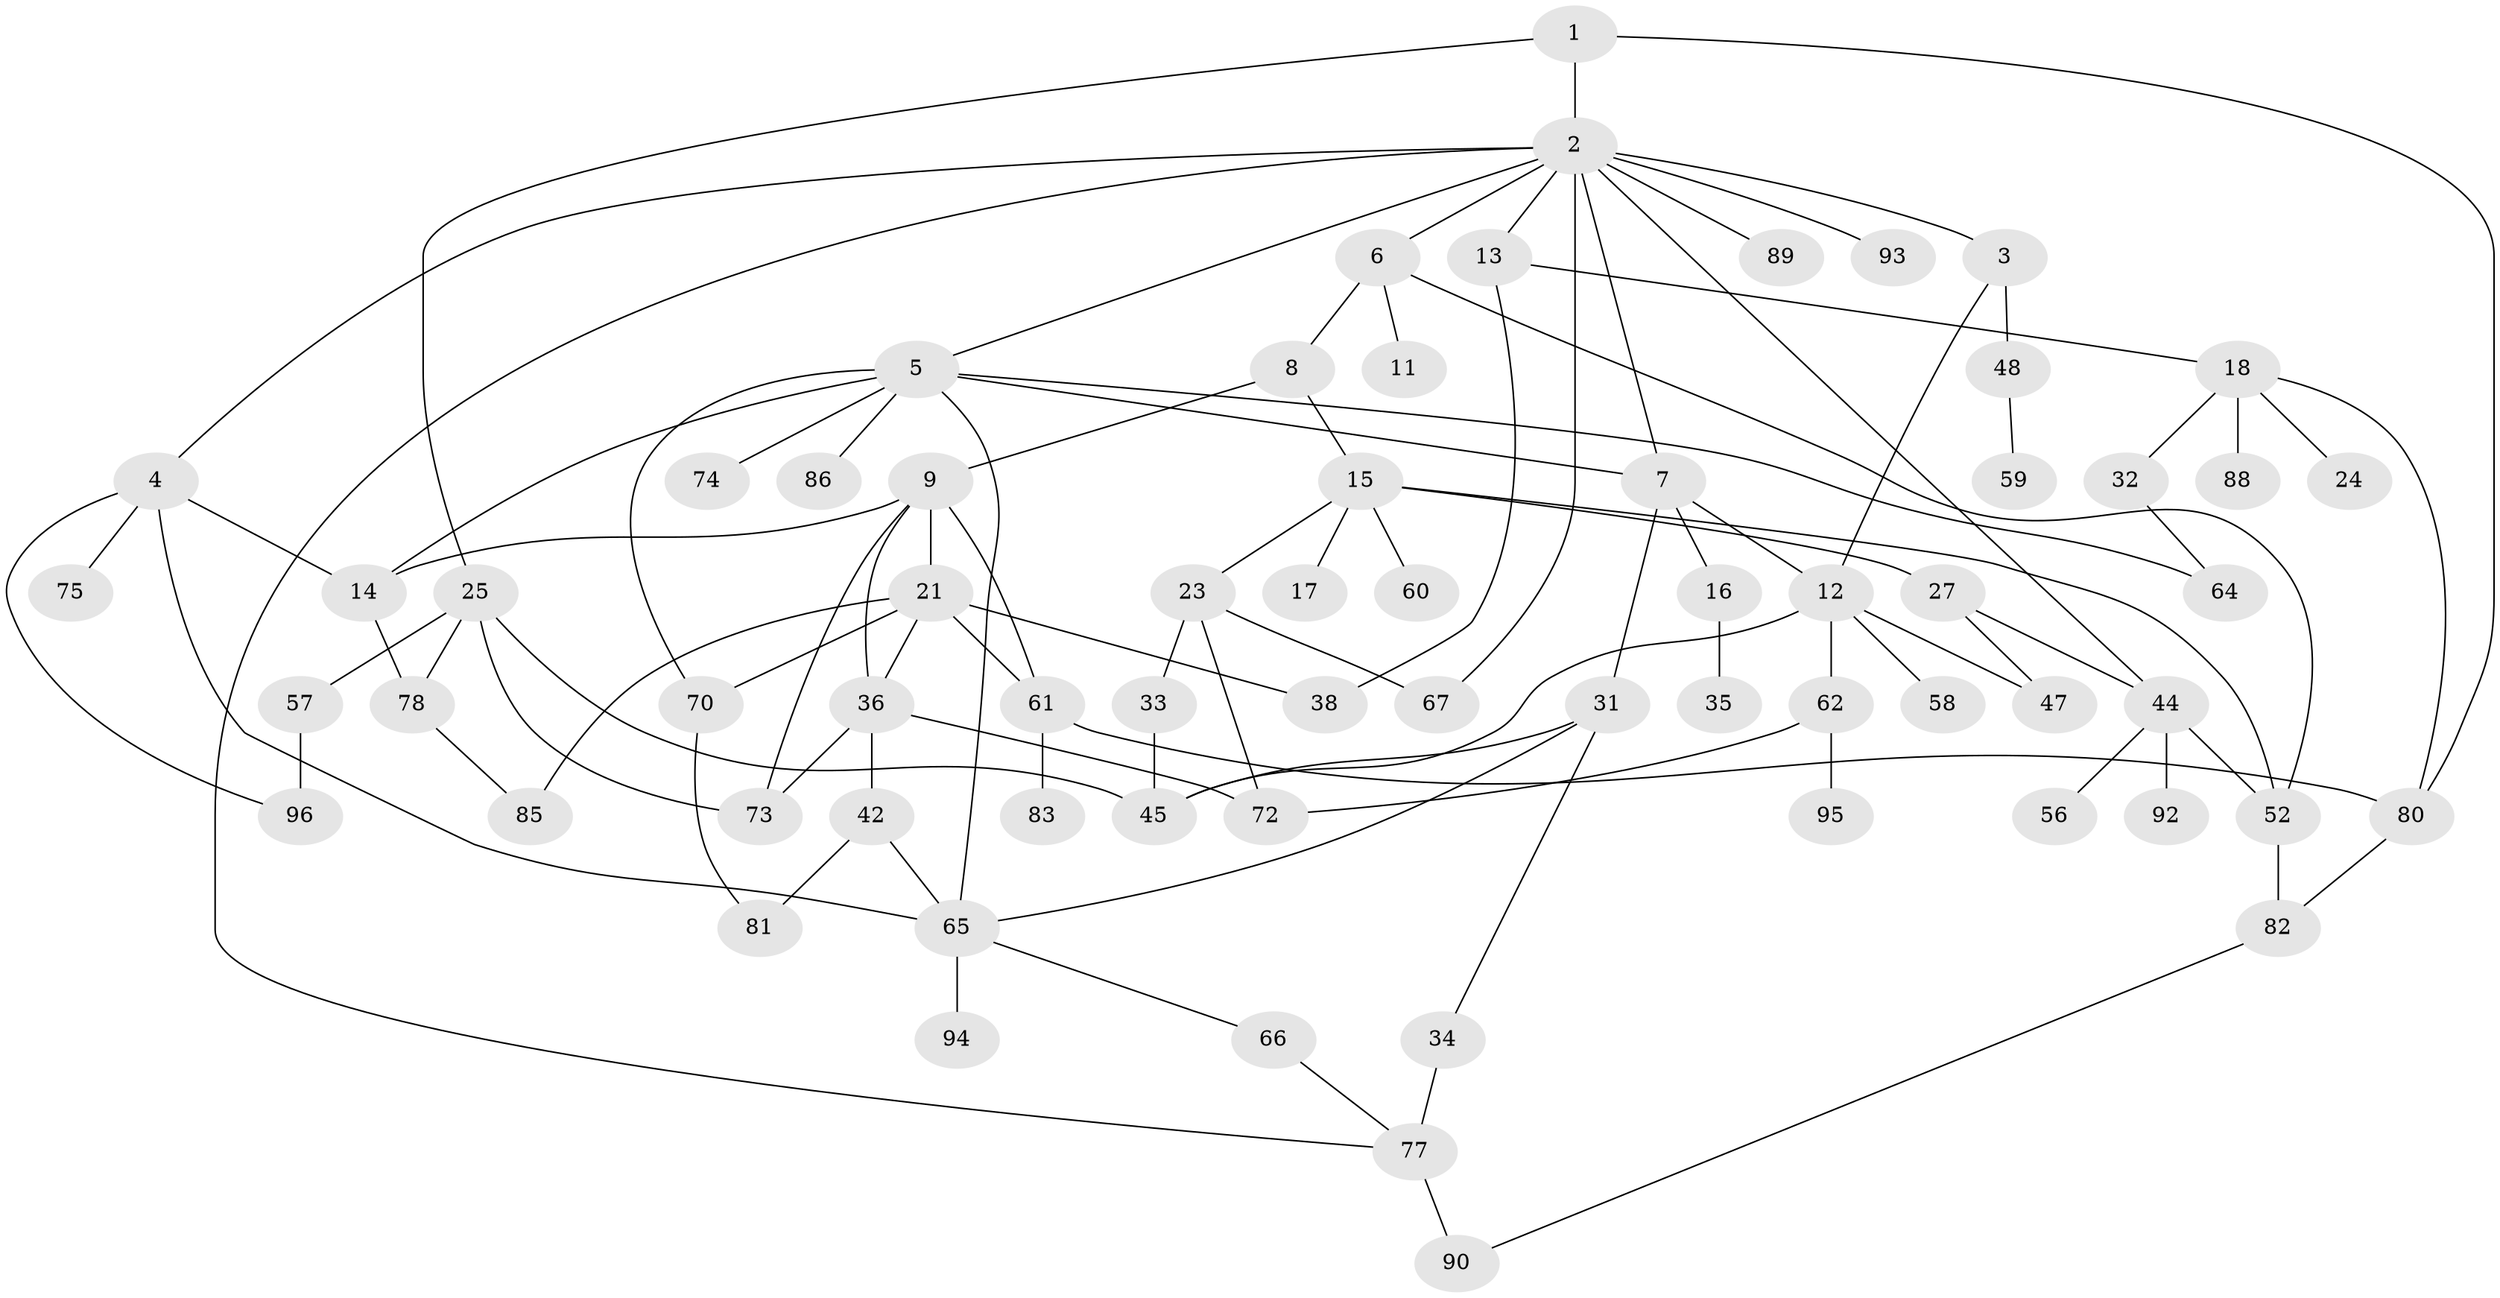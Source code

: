 // original degree distribution, {3: 0.1875, 12: 0.010416666666666666, 2: 0.28125, 8: 0.010416666666666666, 4: 0.17708333333333334, 6: 0.020833333333333332, 1: 0.25, 5: 0.0625}
// Generated by graph-tools (version 1.1) at 2025/10/02/27/25 16:10:52]
// undirected, 67 vertices, 100 edges
graph export_dot {
graph [start="1"]
  node [color=gray90,style=filled];
  1;
  2 [super="+41"];
  3 [super="+10"];
  4 [super="+49"];
  5 [super="+53"];
  6;
  7 [super="+22"];
  8 [super="+68"];
  9 [super="+19"];
  11 [super="+46"];
  12 [super="+51"];
  13 [super="+91"];
  14 [super="+76"];
  15 [super="+26"];
  16;
  17;
  18 [super="+20"];
  21 [super="+29"];
  23 [super="+40"];
  24;
  25 [super="+30"];
  27 [super="+28"];
  31 [super="+39"];
  32 [super="+54"];
  33 [super="+43"];
  34;
  35;
  36 [super="+37"];
  38;
  42 [super="+50"];
  44 [super="+63"];
  45 [super="+69"];
  47;
  48;
  52 [super="+55"];
  56;
  57 [super="+84"];
  58;
  59;
  60;
  61;
  62;
  64;
  65 [super="+79"];
  66;
  67;
  70 [super="+71"];
  72;
  73;
  74;
  75;
  77 [super="+87"];
  78;
  80;
  81;
  82;
  83;
  85;
  86;
  88;
  89;
  90;
  92;
  93;
  94;
  95;
  96;
  1 -- 2;
  1 -- 25;
  1 -- 80;
  2 -- 3;
  2 -- 4;
  2 -- 5;
  2 -- 6;
  2 -- 7;
  2 -- 13;
  2 -- 44;
  2 -- 77;
  2 -- 89;
  2 -- 67 [weight=2];
  2 -- 93;
  3 -- 48;
  3 -- 12;
  4 -- 75;
  4 -- 96;
  4 -- 65;
  4 -- 14;
  5 -- 64;
  5 -- 74;
  5 -- 14;
  5 -- 65;
  5 -- 70;
  5 -- 7;
  5 -- 86;
  6 -- 8;
  6 -- 11;
  6 -- 52;
  7 -- 16;
  7 -- 31;
  7 -- 12 [weight=2];
  8 -- 9;
  8 -- 15;
  9 -- 14;
  9 -- 21;
  9 -- 73;
  9 -- 36;
  9 -- 61;
  12 -- 62;
  12 -- 58;
  12 -- 45;
  12 -- 47;
  13 -- 18;
  13 -- 38;
  14 -- 78;
  15 -- 17;
  15 -- 23;
  15 -- 27;
  15 -- 60;
  15 -- 52;
  16 -- 35;
  18 -- 32;
  18 -- 80;
  18 -- 88;
  18 -- 24;
  21 -- 61;
  21 -- 38;
  21 -- 85;
  21 -- 70;
  21 -- 36;
  23 -- 33;
  23 -- 72;
  23 -- 67;
  25 -- 45;
  25 -- 78;
  25 -- 73;
  25 -- 57;
  27 -- 44;
  27 -- 47;
  31 -- 34;
  31 -- 45;
  31 -- 65;
  32 -- 64;
  33 -- 45;
  34 -- 77;
  36 -- 72;
  36 -- 73;
  36 -- 42;
  42 -- 81;
  42 -- 65;
  44 -- 52;
  44 -- 56;
  44 -- 92;
  48 -- 59;
  52 -- 82;
  57 -- 96;
  61 -- 83;
  61 -- 80;
  62 -- 72;
  62 -- 95;
  65 -- 66;
  65 -- 94;
  66 -- 77;
  70 -- 81;
  77 -- 90;
  78 -- 85;
  80 -- 82;
  82 -- 90;
}
